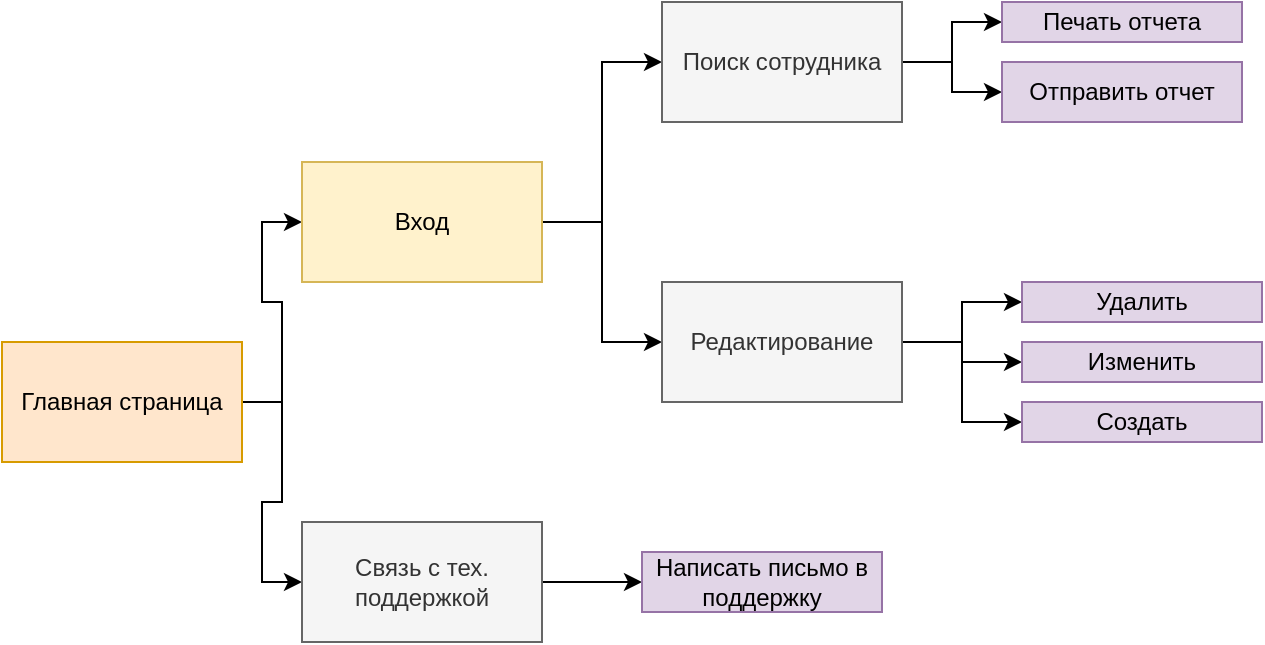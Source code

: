 <mxfile version="22.1.3" type="github">
  <diagram name="Страница — 1" id="Kizh821YW3FtgVJ0jJ4G">
    <mxGraphModel dx="1105" dy="562" grid="1" gridSize="10" guides="1" tooltips="1" connect="1" arrows="1" fold="1" page="1" pageScale="1" pageWidth="827" pageHeight="1169" math="0" shadow="0">
      <root>
        <mxCell id="0" />
        <mxCell id="1" parent="0" />
        <mxCell id="sunXUXbHT0rrXIbavmge-21" style="edgeStyle=orthogonalEdgeStyle;rounded=0;orthogonalLoop=1;jettySize=auto;html=1;entryX=0;entryY=0.5;entryDx=0;entryDy=0;" edge="1" parent="1" source="sunXUXbHT0rrXIbavmge-1" target="sunXUXbHT0rrXIbavmge-2">
          <mxGeometry relative="1" as="geometry" />
        </mxCell>
        <mxCell id="sunXUXbHT0rrXIbavmge-26" style="edgeStyle=orthogonalEdgeStyle;rounded=0;orthogonalLoop=1;jettySize=auto;html=1;entryX=0;entryY=0.5;entryDx=0;entryDy=0;" edge="1" parent="1" source="sunXUXbHT0rrXIbavmge-1" target="sunXUXbHT0rrXIbavmge-23">
          <mxGeometry relative="1" as="geometry" />
        </mxCell>
        <mxCell id="sunXUXbHT0rrXIbavmge-1" value="Главная страница" style="rounded=0;whiteSpace=wrap;html=1;fillColor=#ffe6cc;strokeColor=#d79b00;" vertex="1" parent="1">
          <mxGeometry y="340" width="120" height="60" as="geometry" />
        </mxCell>
        <mxCell id="sunXUXbHT0rrXIbavmge-10" style="edgeStyle=orthogonalEdgeStyle;rounded=0;orthogonalLoop=1;jettySize=auto;html=1;entryX=0;entryY=0.5;entryDx=0;entryDy=0;" edge="1" parent="1" source="sunXUXbHT0rrXIbavmge-2" target="sunXUXbHT0rrXIbavmge-4">
          <mxGeometry relative="1" as="geometry" />
        </mxCell>
        <mxCell id="sunXUXbHT0rrXIbavmge-20" style="edgeStyle=orthogonalEdgeStyle;rounded=0;orthogonalLoop=1;jettySize=auto;html=1;entryX=0;entryY=0.5;entryDx=0;entryDy=0;" edge="1" parent="1" source="sunXUXbHT0rrXIbavmge-2" target="sunXUXbHT0rrXIbavmge-12">
          <mxGeometry relative="1" as="geometry" />
        </mxCell>
        <mxCell id="sunXUXbHT0rrXIbavmge-2" value="Вход" style="rounded=0;whiteSpace=wrap;html=1;fillColor=#fff2cc;strokeColor=#d6b656;" vertex="1" parent="1">
          <mxGeometry x="150" y="250" width="120" height="60" as="geometry" />
        </mxCell>
        <mxCell id="sunXUXbHT0rrXIbavmge-6" value="" style="edgeStyle=orthogonalEdgeStyle;rounded=0;orthogonalLoop=1;jettySize=auto;html=1;" edge="1" parent="1" source="sunXUXbHT0rrXIbavmge-4" target="sunXUXbHT0rrXIbavmge-5">
          <mxGeometry relative="1" as="geometry" />
        </mxCell>
        <mxCell id="sunXUXbHT0rrXIbavmge-9" style="edgeStyle=orthogonalEdgeStyle;rounded=0;orthogonalLoop=1;jettySize=auto;html=1;" edge="1" parent="1" source="sunXUXbHT0rrXIbavmge-4" target="sunXUXbHT0rrXIbavmge-7">
          <mxGeometry relative="1" as="geometry" />
        </mxCell>
        <mxCell id="sunXUXbHT0rrXIbavmge-4" value="Поиск сотрудника" style="rounded=0;whiteSpace=wrap;html=1;fillColor=#f5f5f5;fontColor=#333333;strokeColor=#666666;" vertex="1" parent="1">
          <mxGeometry x="330" y="170" width="120" height="60" as="geometry" />
        </mxCell>
        <mxCell id="sunXUXbHT0rrXIbavmge-5" value="Печать отчета" style="rounded=0;whiteSpace=wrap;html=1;fillColor=#e1d5e7;strokeColor=#9673a6;" vertex="1" parent="1">
          <mxGeometry x="500" y="170" width="120" height="20" as="geometry" />
        </mxCell>
        <mxCell id="sunXUXbHT0rrXIbavmge-7" value="Отправить отчет" style="rounded=0;whiteSpace=wrap;html=1;fillColor=#e1d5e7;strokeColor=#9673a6;" vertex="1" parent="1">
          <mxGeometry x="500" y="200" width="120" height="30" as="geometry" />
        </mxCell>
        <mxCell id="sunXUXbHT0rrXIbavmge-16" style="edgeStyle=orthogonalEdgeStyle;rounded=0;orthogonalLoop=1;jettySize=auto;html=1;" edge="1" parent="1" source="sunXUXbHT0rrXIbavmge-12" target="sunXUXbHT0rrXIbavmge-13">
          <mxGeometry relative="1" as="geometry" />
        </mxCell>
        <mxCell id="sunXUXbHT0rrXIbavmge-17" style="edgeStyle=orthogonalEdgeStyle;rounded=0;orthogonalLoop=1;jettySize=auto;html=1;entryX=0;entryY=0.5;entryDx=0;entryDy=0;" edge="1" parent="1" source="sunXUXbHT0rrXIbavmge-12" target="sunXUXbHT0rrXIbavmge-14">
          <mxGeometry relative="1" as="geometry" />
        </mxCell>
        <mxCell id="sunXUXbHT0rrXIbavmge-18" style="edgeStyle=orthogonalEdgeStyle;rounded=0;orthogonalLoop=1;jettySize=auto;html=1;entryX=0;entryY=0.5;entryDx=0;entryDy=0;" edge="1" parent="1" source="sunXUXbHT0rrXIbavmge-12" target="sunXUXbHT0rrXIbavmge-15">
          <mxGeometry relative="1" as="geometry" />
        </mxCell>
        <mxCell id="sunXUXbHT0rrXIbavmge-12" value="Редактирование" style="rounded=0;whiteSpace=wrap;html=1;fillColor=#f5f5f5;fontColor=#333333;strokeColor=#666666;" vertex="1" parent="1">
          <mxGeometry x="330" y="310" width="120" height="60" as="geometry" />
        </mxCell>
        <mxCell id="sunXUXbHT0rrXIbavmge-13" value="Удалить" style="rounded=0;whiteSpace=wrap;html=1;fillColor=#e1d5e7;strokeColor=#9673a6;" vertex="1" parent="1">
          <mxGeometry x="510" y="310" width="120" height="20" as="geometry" />
        </mxCell>
        <mxCell id="sunXUXbHT0rrXIbavmge-14" value="Изменить" style="rounded=0;whiteSpace=wrap;html=1;fillColor=#e1d5e7;strokeColor=#9673a6;" vertex="1" parent="1">
          <mxGeometry x="510" y="340" width="120" height="20" as="geometry" />
        </mxCell>
        <mxCell id="sunXUXbHT0rrXIbavmge-15" value="Создать" style="rounded=0;whiteSpace=wrap;html=1;fillColor=#e1d5e7;strokeColor=#9673a6;" vertex="1" parent="1">
          <mxGeometry x="510" y="370" width="120" height="20" as="geometry" />
        </mxCell>
        <mxCell id="sunXUXbHT0rrXIbavmge-25" style="edgeStyle=orthogonalEdgeStyle;rounded=0;orthogonalLoop=1;jettySize=auto;html=1;entryX=0;entryY=0.5;entryDx=0;entryDy=0;" edge="1" parent="1" source="sunXUXbHT0rrXIbavmge-23" target="sunXUXbHT0rrXIbavmge-24">
          <mxGeometry relative="1" as="geometry" />
        </mxCell>
        <mxCell id="sunXUXbHT0rrXIbavmge-23" value="Связь с тех. поддержкой" style="rounded=0;whiteSpace=wrap;html=1;fillColor=#f5f5f5;fontColor=#333333;strokeColor=#666666;" vertex="1" parent="1">
          <mxGeometry x="150" y="430" width="120" height="60" as="geometry" />
        </mxCell>
        <mxCell id="sunXUXbHT0rrXIbavmge-24" value="Написать письмо в поддержку" style="rounded=0;whiteSpace=wrap;html=1;fillColor=#e1d5e7;strokeColor=#9673a6;" vertex="1" parent="1">
          <mxGeometry x="320" y="445" width="120" height="30" as="geometry" />
        </mxCell>
      </root>
    </mxGraphModel>
  </diagram>
</mxfile>
